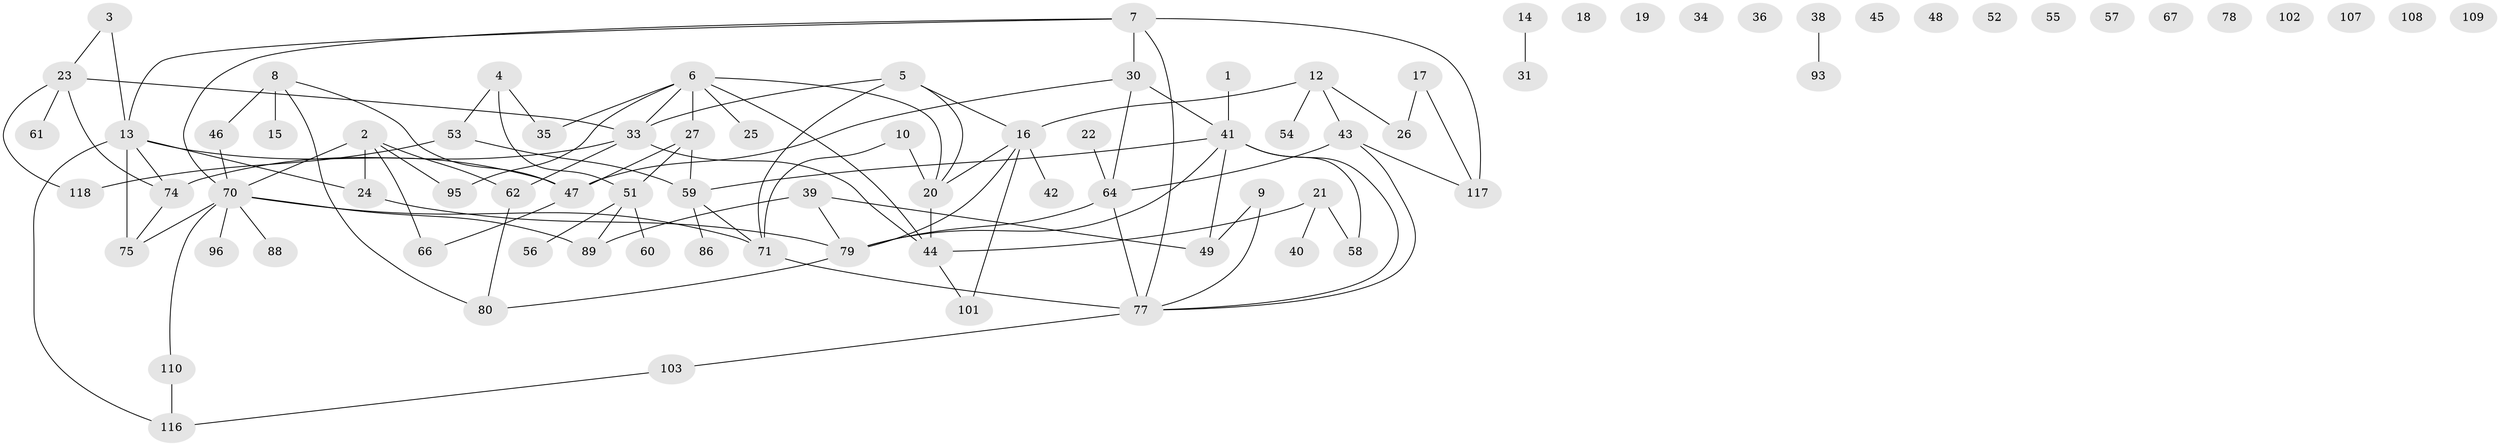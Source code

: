 // original degree distribution, {1: 0.226890756302521, 3: 0.226890756302521, 5: 0.10084033613445378, 2: 0.18487394957983194, 4: 0.13445378151260504, 0: 0.10084033613445378, 6: 0.025210084033613446}
// Generated by graph-tools (version 1.1) at 2025/41/03/06/25 10:41:22]
// undirected, 83 vertices, 107 edges
graph export_dot {
graph [start="1"]
  node [color=gray90,style=filled];
  1;
  2 [super="+11"];
  3;
  4;
  5 [super="+29"];
  6 [super="+32"];
  7;
  8 [super="+28"];
  9;
  10;
  12 [super="+72"];
  13 [super="+73"];
  14;
  15;
  16 [super="+111"];
  17 [super="+85"];
  18 [super="+68"];
  19;
  20 [super="+37"];
  21 [super="+113"];
  22;
  23 [super="+92"];
  24;
  25;
  26 [super="+99"];
  27;
  30 [super="+69"];
  31;
  33 [super="+81"];
  34;
  35;
  36;
  38;
  39;
  40;
  41 [super="+94"];
  42;
  43 [super="+83"];
  44 [super="+63"];
  45;
  46 [super="+100"];
  47 [super="+76"];
  48;
  49 [super="+50"];
  51 [super="+98"];
  52 [super="+106"];
  53 [super="+65"];
  54;
  55 [super="+87"];
  56;
  57;
  58;
  59 [super="+90"];
  60;
  61;
  62 [super="+104"];
  64 [super="+115"];
  66;
  67;
  70 [super="+91"];
  71 [super="+114"];
  74 [super="+84"];
  75;
  77 [super="+82"];
  78;
  79 [super="+97"];
  80;
  86;
  88;
  89 [super="+112"];
  93 [super="+105"];
  95;
  96;
  101;
  102;
  103;
  107;
  108;
  109;
  110;
  116 [super="+119"];
  117;
  118;
  1 -- 41;
  2 -- 70;
  2 -- 95;
  2 -- 66;
  2 -- 24;
  2 -- 62 [weight=2];
  3 -- 13 [weight=2];
  3 -- 23;
  4 -- 35;
  4 -- 53;
  4 -- 51;
  5 -- 16;
  5 -- 33;
  5 -- 20;
  5 -- 71;
  6 -- 33;
  6 -- 35;
  6 -- 25;
  6 -- 27;
  6 -- 95;
  6 -- 44;
  6 -- 20;
  7 -- 13;
  7 -- 30;
  7 -- 117;
  7 -- 70;
  7 -- 77;
  8 -- 15;
  8 -- 46 [weight=2];
  8 -- 47;
  8 -- 80;
  9 -- 77;
  9 -- 49;
  10 -- 20;
  10 -- 71;
  12 -- 16;
  12 -- 43;
  12 -- 54;
  12 -- 26;
  13 -- 24;
  13 -- 116;
  13 -- 75;
  13 -- 47;
  13 -- 74;
  14 -- 31;
  16 -- 42;
  16 -- 101;
  16 -- 79;
  16 -- 20;
  17 -- 117;
  17 -- 26;
  20 -- 44;
  21 -- 44;
  21 -- 58;
  21 -- 40;
  22 -- 64;
  23 -- 118;
  23 -- 33;
  23 -- 61;
  23 -- 74;
  24 -- 79;
  27 -- 47;
  27 -- 51;
  27 -- 59;
  30 -- 41;
  30 -- 47;
  30 -- 64;
  33 -- 62;
  33 -- 74;
  33 -- 44;
  38 -- 93;
  39 -- 49;
  39 -- 79;
  39 -- 89;
  41 -- 79;
  41 -- 59;
  41 -- 49;
  41 -- 58;
  41 -- 77;
  43 -- 64;
  43 -- 117;
  43 -- 77;
  44 -- 101;
  46 -- 70;
  47 -- 66;
  51 -- 56;
  51 -- 89;
  51 -- 60;
  53 -- 59;
  53 -- 118;
  59 -- 86;
  59 -- 71;
  62 -- 80;
  64 -- 79;
  64 -- 77;
  70 -- 75;
  70 -- 88;
  70 -- 110;
  70 -- 96;
  70 -- 71;
  70 -- 89;
  71 -- 77 [weight=2];
  74 -- 75;
  77 -- 103;
  79 -- 80;
  103 -- 116;
  110 -- 116;
}
